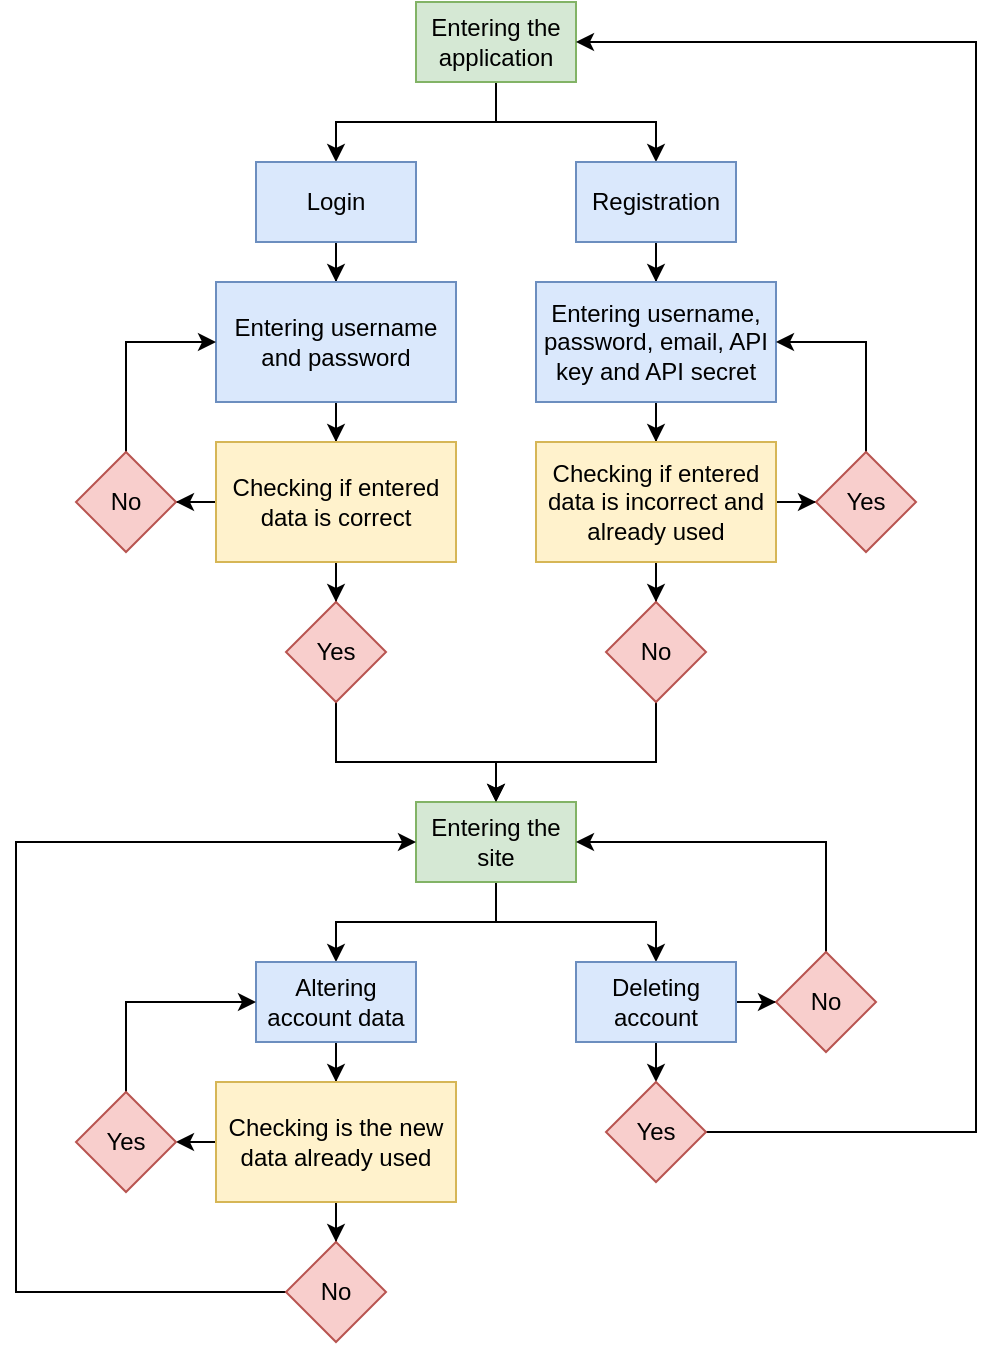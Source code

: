 <mxfile version="14.7.2" type="device"><diagram id="pprcVlCl603rlvYMaIuk" name="Page-1"><mxGraphModel dx="429" dy="802" grid="0" gridSize="10" guides="1" tooltips="1" connect="1" arrows="1" fold="1" page="1" pageScale="1" pageWidth="850" pageHeight="1100" math="0" shadow="0"><root><mxCell id="0"/><mxCell id="1" parent="0"/><mxCell id="gbq7EohSqpDZqKUXQmZ2-4" style="edgeStyle=orthogonalEdgeStyle;rounded=0;orthogonalLoop=1;jettySize=auto;html=1;" edge="1" parent="1" source="gbq7EohSqpDZqKUXQmZ2-1" target="gbq7EohSqpDZqKUXQmZ2-2"><mxGeometry relative="1" as="geometry"/></mxCell><mxCell id="gbq7EohSqpDZqKUXQmZ2-5" style="edgeStyle=orthogonalEdgeStyle;rounded=0;orthogonalLoop=1;jettySize=auto;html=1;" edge="1" parent="1" source="gbq7EohSqpDZqKUXQmZ2-1" target="gbq7EohSqpDZqKUXQmZ2-3"><mxGeometry relative="1" as="geometry"/></mxCell><mxCell id="gbq7EohSqpDZqKUXQmZ2-1" value="Entering the application" style="rounded=0;whiteSpace=wrap;html=1;fillColor=#d5e8d4;strokeColor=#82b366;" vertex="1" parent="1"><mxGeometry x="340" y="80" width="80" height="40" as="geometry"/></mxCell><mxCell id="gbq7EohSqpDZqKUXQmZ2-8" style="edgeStyle=orthogonalEdgeStyle;rounded=0;orthogonalLoop=1;jettySize=auto;html=1;" edge="1" parent="1" source="gbq7EohSqpDZqKUXQmZ2-2" target="gbq7EohSqpDZqKUXQmZ2-6"><mxGeometry relative="1" as="geometry"/></mxCell><mxCell id="gbq7EohSqpDZqKUXQmZ2-2" value="Login" style="rounded=0;whiteSpace=wrap;html=1;fillColor=#dae8fc;strokeColor=#6c8ebf;" vertex="1" parent="1"><mxGeometry x="260" y="160" width="80" height="40" as="geometry"/></mxCell><mxCell id="gbq7EohSqpDZqKUXQmZ2-18" style="edgeStyle=orthogonalEdgeStyle;rounded=0;orthogonalLoop=1;jettySize=auto;html=1;" edge="1" parent="1" source="gbq7EohSqpDZqKUXQmZ2-3" target="gbq7EohSqpDZqKUXQmZ2-17"><mxGeometry relative="1" as="geometry"/></mxCell><mxCell id="gbq7EohSqpDZqKUXQmZ2-3" value="Registration" style="rounded=0;whiteSpace=wrap;html=1;fillColor=#dae8fc;strokeColor=#6c8ebf;" vertex="1" parent="1"><mxGeometry x="420" y="160" width="80" height="40" as="geometry"/></mxCell><mxCell id="gbq7EohSqpDZqKUXQmZ2-9" style="edgeStyle=orthogonalEdgeStyle;rounded=0;orthogonalLoop=1;jettySize=auto;html=1;" edge="1" parent="1" source="gbq7EohSqpDZqKUXQmZ2-6" target="gbq7EohSqpDZqKUXQmZ2-7"><mxGeometry relative="1" as="geometry"/></mxCell><mxCell id="gbq7EohSqpDZqKUXQmZ2-6" value="Entering username and password" style="rounded=0;whiteSpace=wrap;html=1;fillColor=#dae8fc;strokeColor=#6c8ebf;" vertex="1" parent="1"><mxGeometry x="240" y="220" width="120" height="60" as="geometry"/></mxCell><mxCell id="gbq7EohSqpDZqKUXQmZ2-12" style="edgeStyle=orthogonalEdgeStyle;rounded=0;orthogonalLoop=1;jettySize=auto;html=1;" edge="1" parent="1" source="gbq7EohSqpDZqKUXQmZ2-7" target="gbq7EohSqpDZqKUXQmZ2-10"><mxGeometry relative="1" as="geometry"/></mxCell><mxCell id="gbq7EohSqpDZqKUXQmZ2-13" style="edgeStyle=orthogonalEdgeStyle;rounded=0;orthogonalLoop=1;jettySize=auto;html=1;entryX=1;entryY=0.5;entryDx=0;entryDy=0;" edge="1" parent="1" source="gbq7EohSqpDZqKUXQmZ2-7" target="gbq7EohSqpDZqKUXQmZ2-11"><mxGeometry relative="1" as="geometry"/></mxCell><mxCell id="gbq7EohSqpDZqKUXQmZ2-7" value="Checking if entered data is correct" style="rounded=0;whiteSpace=wrap;html=1;fillColor=#fff2cc;strokeColor=#d6b656;" vertex="1" parent="1"><mxGeometry x="240" y="300" width="120" height="60" as="geometry"/></mxCell><mxCell id="gbq7EohSqpDZqKUXQmZ2-16" style="edgeStyle=orthogonalEdgeStyle;rounded=0;orthogonalLoop=1;jettySize=auto;html=1;exitX=0.5;exitY=1;exitDx=0;exitDy=0;" edge="1" parent="1" source="gbq7EohSqpDZqKUXQmZ2-10" target="gbq7EohSqpDZqKUXQmZ2-15"><mxGeometry relative="1" as="geometry"><Array as="points"><mxPoint x="300" y="460"/><mxPoint x="380" y="460"/></Array></mxGeometry></mxCell><mxCell id="gbq7EohSqpDZqKUXQmZ2-10" value="Yes" style="rhombus;whiteSpace=wrap;html=1;fillColor=#f8cecc;strokeColor=#b85450;" vertex="1" parent="1"><mxGeometry x="275" y="380" width="50" height="50" as="geometry"/></mxCell><mxCell id="gbq7EohSqpDZqKUXQmZ2-14" style="edgeStyle=orthogonalEdgeStyle;rounded=0;orthogonalLoop=1;jettySize=auto;html=1;entryX=0;entryY=0.5;entryDx=0;entryDy=0;exitX=0.5;exitY=0;exitDx=0;exitDy=0;" edge="1" parent="1" source="gbq7EohSqpDZqKUXQmZ2-11" target="gbq7EohSqpDZqKUXQmZ2-6"><mxGeometry relative="1" as="geometry"><mxPoint x="180" y="180" as="targetPoint"/><Array as="points"><mxPoint x="195" y="250"/></Array></mxGeometry></mxCell><mxCell id="gbq7EohSqpDZqKUXQmZ2-11" value="No" style="rhombus;whiteSpace=wrap;html=1;fillColor=#f8cecc;strokeColor=#b85450;" vertex="1" parent="1"><mxGeometry x="170" y="305" width="50" height="50" as="geometry"/></mxCell><mxCell id="gbq7EohSqpDZqKUXQmZ2-30" style="edgeStyle=orthogonalEdgeStyle;rounded=0;orthogonalLoop=1;jettySize=auto;html=1;entryX=0.5;entryY=0;entryDx=0;entryDy=0;" edge="1" parent="1" source="gbq7EohSqpDZqKUXQmZ2-15" target="gbq7EohSqpDZqKUXQmZ2-28"><mxGeometry relative="1" as="geometry"/></mxCell><mxCell id="gbq7EohSqpDZqKUXQmZ2-31" style="edgeStyle=orthogonalEdgeStyle;rounded=0;orthogonalLoop=1;jettySize=auto;html=1;entryX=0.5;entryY=0;entryDx=0;entryDy=0;" edge="1" parent="1" source="gbq7EohSqpDZqKUXQmZ2-15" target="gbq7EohSqpDZqKUXQmZ2-29"><mxGeometry relative="1" as="geometry"/></mxCell><mxCell id="gbq7EohSqpDZqKUXQmZ2-15" value="Entering the site" style="rounded=0;whiteSpace=wrap;html=1;fillColor=#d5e8d4;strokeColor=#82b366;" vertex="1" parent="1"><mxGeometry x="340" y="480" width="80" height="40" as="geometry"/></mxCell><mxCell id="gbq7EohSqpDZqKUXQmZ2-20" style="edgeStyle=orthogonalEdgeStyle;rounded=0;orthogonalLoop=1;jettySize=auto;html=1;" edge="1" parent="1" source="gbq7EohSqpDZqKUXQmZ2-17" target="gbq7EohSqpDZqKUXQmZ2-19"><mxGeometry relative="1" as="geometry"/></mxCell><mxCell id="gbq7EohSqpDZqKUXQmZ2-17" value="Entering username, password, email, API key and API secret" style="rounded=0;whiteSpace=wrap;html=1;fillColor=#dae8fc;strokeColor=#6c8ebf;" vertex="1" parent="1"><mxGeometry x="400" y="220" width="120" height="60" as="geometry"/></mxCell><mxCell id="gbq7EohSqpDZqKUXQmZ2-22" style="edgeStyle=orthogonalEdgeStyle;rounded=0;orthogonalLoop=1;jettySize=auto;html=1;" edge="1" parent="1" source="gbq7EohSqpDZqKUXQmZ2-19" target="gbq7EohSqpDZqKUXQmZ2-21"><mxGeometry relative="1" as="geometry"/></mxCell><mxCell id="gbq7EohSqpDZqKUXQmZ2-25" style="edgeStyle=orthogonalEdgeStyle;rounded=0;orthogonalLoop=1;jettySize=auto;html=1;" edge="1" parent="1" source="gbq7EohSqpDZqKUXQmZ2-19" target="gbq7EohSqpDZqKUXQmZ2-24"><mxGeometry relative="1" as="geometry"/></mxCell><mxCell id="gbq7EohSqpDZqKUXQmZ2-19" value="Checking if entered data is incorrect and already used" style="rounded=0;whiteSpace=wrap;html=1;fillColor=#fff2cc;strokeColor=#d6b656;" vertex="1" parent="1"><mxGeometry x="400" y="300" width="120" height="60" as="geometry"/></mxCell><mxCell id="gbq7EohSqpDZqKUXQmZ2-27" style="edgeStyle=orthogonalEdgeStyle;rounded=0;orthogonalLoop=1;jettySize=auto;html=1;entryX=0.5;entryY=0;entryDx=0;entryDy=0;" edge="1" parent="1" source="gbq7EohSqpDZqKUXQmZ2-21" target="gbq7EohSqpDZqKUXQmZ2-15"><mxGeometry relative="1" as="geometry"><Array as="points"><mxPoint x="460" y="460"/><mxPoint x="380" y="460"/></Array></mxGeometry></mxCell><mxCell id="gbq7EohSqpDZqKUXQmZ2-21" value="No" style="rhombus;whiteSpace=wrap;html=1;fillColor=#f8cecc;strokeColor=#b85450;" vertex="1" parent="1"><mxGeometry x="435" y="380" width="50" height="50" as="geometry"/></mxCell><mxCell id="gbq7EohSqpDZqKUXQmZ2-26" style="edgeStyle=orthogonalEdgeStyle;rounded=0;orthogonalLoop=1;jettySize=auto;html=1;entryX=1;entryY=0.5;entryDx=0;entryDy=0;exitX=0.5;exitY=0;exitDx=0;exitDy=0;" edge="1" parent="1" source="gbq7EohSqpDZqKUXQmZ2-24" target="gbq7EohSqpDZqKUXQmZ2-17"><mxGeometry relative="1" as="geometry"><Array as="points"><mxPoint x="565" y="250"/></Array></mxGeometry></mxCell><mxCell id="gbq7EohSqpDZqKUXQmZ2-24" value="Yes" style="rhombus;whiteSpace=wrap;html=1;fillColor=#f8cecc;strokeColor=#b85450;" vertex="1" parent="1"><mxGeometry x="540" y="305" width="50" height="50" as="geometry"/></mxCell><mxCell id="gbq7EohSqpDZqKUXQmZ2-43" style="edgeStyle=orthogonalEdgeStyle;rounded=0;orthogonalLoop=1;jettySize=auto;html=1;" edge="1" parent="1" source="gbq7EohSqpDZqKUXQmZ2-28" target="gbq7EohSqpDZqKUXQmZ2-40"><mxGeometry relative="1" as="geometry"/></mxCell><mxCell id="gbq7EohSqpDZqKUXQmZ2-28" value="Altering account data" style="rounded=0;whiteSpace=wrap;html=1;fillColor=#dae8fc;strokeColor=#6c8ebf;" vertex="1" parent="1"><mxGeometry x="260" y="560" width="80" height="40" as="geometry"/></mxCell><mxCell id="gbq7EohSqpDZqKUXQmZ2-33" style="edgeStyle=orthogonalEdgeStyle;rounded=0;orthogonalLoop=1;jettySize=auto;html=1;" edge="1" parent="1" source="gbq7EohSqpDZqKUXQmZ2-29"><mxGeometry relative="1" as="geometry"><mxPoint x="460" y="620" as="targetPoint"/></mxGeometry></mxCell><mxCell id="gbq7EohSqpDZqKUXQmZ2-36" style="edgeStyle=orthogonalEdgeStyle;rounded=0;orthogonalLoop=1;jettySize=auto;html=1;" edge="1" parent="1" source="gbq7EohSqpDZqKUXQmZ2-29" target="gbq7EohSqpDZqKUXQmZ2-35"><mxGeometry relative="1" as="geometry"/></mxCell><mxCell id="gbq7EohSqpDZqKUXQmZ2-29" value="Deleting account" style="rounded=0;whiteSpace=wrap;html=1;fillColor=#dae8fc;strokeColor=#6c8ebf;" vertex="1" parent="1"><mxGeometry x="420" y="560" width="80" height="40" as="geometry"/></mxCell><mxCell id="gbq7EohSqpDZqKUXQmZ2-39" style="edgeStyle=orthogonalEdgeStyle;rounded=0;orthogonalLoop=1;jettySize=auto;html=1;" edge="1" parent="1" source="gbq7EohSqpDZqKUXQmZ2-34" target="gbq7EohSqpDZqKUXQmZ2-1"><mxGeometry relative="1" as="geometry"><Array as="points"><mxPoint x="620" y="645"/><mxPoint x="620" y="100"/></Array></mxGeometry></mxCell><mxCell id="gbq7EohSqpDZqKUXQmZ2-34" value="Yes" style="rhombus;whiteSpace=wrap;html=1;fillColor=#f8cecc;strokeColor=#b85450;" vertex="1" parent="1"><mxGeometry x="435" y="620" width="50" height="50" as="geometry"/></mxCell><mxCell id="gbq7EohSqpDZqKUXQmZ2-37" style="edgeStyle=orthogonalEdgeStyle;rounded=0;orthogonalLoop=1;jettySize=auto;html=1;entryX=1;entryY=0.5;entryDx=0;entryDy=0;" edge="1" parent="1" source="gbq7EohSqpDZqKUXQmZ2-35" target="gbq7EohSqpDZqKUXQmZ2-15"><mxGeometry relative="1" as="geometry"><Array as="points"><mxPoint x="545" y="500"/></Array></mxGeometry></mxCell><mxCell id="gbq7EohSqpDZqKUXQmZ2-35" value="No" style="rhombus;whiteSpace=wrap;html=1;fillColor=#f8cecc;strokeColor=#b85450;" vertex="1" parent="1"><mxGeometry x="520" y="555" width="50" height="50" as="geometry"/></mxCell><mxCell id="gbq7EohSqpDZqKUXQmZ2-44" style="edgeStyle=orthogonalEdgeStyle;rounded=0;orthogonalLoop=1;jettySize=auto;html=1;exitX=0;exitY=0.5;exitDx=0;exitDy=0;entryX=1;entryY=0.5;entryDx=0;entryDy=0;" edge="1" parent="1" source="gbq7EohSqpDZqKUXQmZ2-40" target="gbq7EohSqpDZqKUXQmZ2-41"><mxGeometry relative="1" as="geometry"/></mxCell><mxCell id="gbq7EohSqpDZqKUXQmZ2-46" style="edgeStyle=orthogonalEdgeStyle;rounded=0;orthogonalLoop=1;jettySize=auto;html=1;" edge="1" parent="1" source="gbq7EohSqpDZqKUXQmZ2-40" target="gbq7EohSqpDZqKUXQmZ2-42"><mxGeometry relative="1" as="geometry"/></mxCell><mxCell id="gbq7EohSqpDZqKUXQmZ2-40" value="Checking is the new data already used" style="rounded=0;whiteSpace=wrap;html=1;fillColor=#fff2cc;strokeColor=#d6b656;" vertex="1" parent="1"><mxGeometry x="240" y="620" width="120" height="60" as="geometry"/></mxCell><mxCell id="gbq7EohSqpDZqKUXQmZ2-45" style="edgeStyle=orthogonalEdgeStyle;rounded=0;orthogonalLoop=1;jettySize=auto;html=1;entryX=0;entryY=0.5;entryDx=0;entryDy=0;" edge="1" parent="1" source="gbq7EohSqpDZqKUXQmZ2-41" target="gbq7EohSqpDZqKUXQmZ2-28"><mxGeometry relative="1" as="geometry"><Array as="points"><mxPoint x="195" y="580"/></Array></mxGeometry></mxCell><mxCell id="gbq7EohSqpDZqKUXQmZ2-41" value="Yes" style="rhombus;whiteSpace=wrap;html=1;fillColor=#f8cecc;strokeColor=#b85450;" vertex="1" parent="1"><mxGeometry x="170" y="625" width="50" height="50" as="geometry"/></mxCell><mxCell id="gbq7EohSqpDZqKUXQmZ2-47" style="edgeStyle=orthogonalEdgeStyle;rounded=0;orthogonalLoop=1;jettySize=auto;html=1;entryX=0;entryY=0.5;entryDx=0;entryDy=0;" edge="1" parent="1" source="gbq7EohSqpDZqKUXQmZ2-42" target="gbq7EohSqpDZqKUXQmZ2-15"><mxGeometry relative="1" as="geometry"><Array as="points"><mxPoint x="140" y="725"/><mxPoint x="140" y="500"/></Array></mxGeometry></mxCell><mxCell id="gbq7EohSqpDZqKUXQmZ2-42" value="No" style="rhombus;whiteSpace=wrap;html=1;fillColor=#f8cecc;strokeColor=#b85450;" vertex="1" parent="1"><mxGeometry x="275" y="700" width="50" height="50" as="geometry"/></mxCell></root></mxGraphModel></diagram></mxfile>